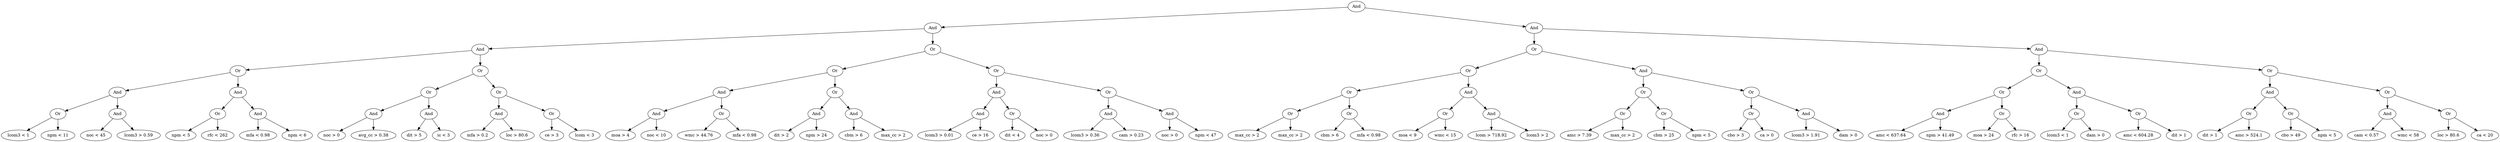 digraph G {
 1 [label = "And" ] 1->4; 4 [label = "And" ] 4->16; 16 [label = "And" ] 16->64; 64 [label = "Or" ] 64->256; 256 [label = "And" ] 256->1024; 1024 [label = "Or" ] 1024->4096; 4096 [label = "lcom3 < 1" ] 1024->4097; 4097 [label = "npm < 11" ] 256->1025; 1025 [label = "And" ] 1025->4100; 4100 [label = "noc < 45" ] 1025->4101; 4101 [label = "lcom3 > 0.59" ] 64->257; 257 [label = "And" ] 257->1028; 1028 [label = "Or" ] 1028->4112; 4112 [label = "npm < 5" ] 1028->4113; 4113 [label = "rfc < 262" ] 257->1029; 1029 [label = "And" ] 1029->4116; 4116 [label = "mfa < 0.98" ] 1029->4117; 4117 [label = "npm < 6" ] 16->65; 65 [label = "Or" ] 65->260; 260 [label = "Or" ] 260->1040; 1040 [label = "And" ] 1040->4160; 4160 [label = "noc > 0" ] 1040->4161; 4161 [label = "avg_cc > 0.38" ] 260->1041; 1041 [label = "And" ] 1041->4164; 4164 [label = "dit > 5" ] 1041->4165; 4165 [label = "ic < 3" ] 65->261; 261 [label = "Or" ] 261->1044; 1044 [label = "And" ] 1044->4176; 4176 [label = "mfa > 0.2" ] 1044->4177; 4177 [label = "loc > 80.6" ] 261->1045; 1045 [label = "Or" ] 1045->4180; 4180 [label = "ce > 3" ] 1045->4181; 4181 [label = "lcom < 3" ] 4->17; 17 [label = "Or" ] 17->68; 68 [label = "Or" ] 68->272; 272 [label = "And" ] 272->1088; 1088 [label = "And" ] 1088->4352; 4352 [label = "moa > 4" ] 1088->4353; 4353 [label = "noc < 10" ] 272->1089; 1089 [label = "Or" ] 1089->4356; 4356 [label = "wmc > 44.76" ] 1089->4357; 4357 [label = "mfa < 0.98" ] 68->273; 273 [label = "Or" ] 273->1092; 1092 [label = "And" ] 1092->4368; 4368 [label = "dit > 2" ] 1092->4369; 4369 [label = "npm > 24" ] 273->1093; 1093 [label = "And" ] 1093->4372; 4372 [label = "cbm > 6" ] 1093->4373; 4373 [label = "max_cc > 2" ] 17->69; 69 [label = "Or" ] 69->276; 276 [label = "And" ] 276->1104; 1104 [label = "And" ] 1104->4416; 4416 [label = "lcom3 > 0.01" ] 1104->4417; 4417 [label = "ce > 16" ] 276->1105; 1105 [label = "Or" ] 1105->4420; 4420 [label = "dit < 4" ] 1105->4421; 4421 [label = "noc > 0" ] 69->277; 277 [label = "Or" ] 277->1108; 1108 [label = "And" ] 1108->4432; 4432 [label = "lcom3 > 0.36" ] 1108->4433; 4433 [label = "cam > 0.23" ] 277->1109; 1109 [label = "And" ] 1109->4436; 4436 [label = "noc > 0" ] 1109->4437; 4437 [label = "npm < 47" ] 1->5; 5 [label = "And" ] 5->20; 20 [label = "Or" ] 20->80; 80 [label = "Or" ] 80->320; 320 [label = "Or" ] 320->1280; 1280 [label = "Or" ] 1280->5120; 5120 [label = "max_cc > 2" ] 1280->5121; 5121 [label = "max_cc > 2" ] 320->1281; 1281 [label = "Or" ] 1281->5124; 5124 [label = "cbm > 6" ] 1281->5125; 5125 [label = "mfa < 0.98" ] 80->321; 321 [label = "And" ] 321->1284; 1284 [label = "Or" ] 1284->5136; 5136 [label = "moa < 9" ] 1284->5137; 5137 [label = "wmc < 15" ] 321->1285; 1285 [label = "And" ] 1285->5140; 5140 [label = "lcom > 718.92" ] 1285->5141; 5141 [label = "lcom3 > 2" ] 20->81; 81 [label = "And" ] 81->324; 324 [label = "Or" ] 324->1296; 1296 [label = "Or" ] 1296->5184; 5184 [label = "amc > 7.39" ] 1296->5185; 5185 [label = "max_cc > 2" ] 324->1297; 1297 [label = "Or" ] 1297->5188; 5188 [label = "cbm > 25" ] 1297->5189; 5189 [label = "npm < 5" ] 81->325; 325 [label = "Or" ] 325->1300; 1300 [label = "Or" ] 1300->5200; 5200 [label = "cbo > 3" ] 1300->5201; 5201 [label = "ca > 0" ] 325->1301; 1301 [label = "And" ] 1301->5204; 5204 [label = "lcom3 > 1.91" ] 1301->5205; 5205 [label = "dam > 0" ] 5->21; 21 [label = "And" ] 21->84; 84 [label = "Or" ] 84->336; 336 [label = "Or" ] 336->1344; 1344 [label = "And" ] 1344->5376; 5376 [label = "amc < 637.64" ] 1344->5377; 5377 [label = "npm > 41.49" ] 336->1345; 1345 [label = "Or" ] 1345->5380; 5380 [label = "moa > 24" ] 1345->5381; 5381 [label = "rfc > 16" ] 84->337; 337 [label = "And" ] 337->1348; 1348 [label = "Or" ] 1348->5392; 5392 [label = "lcom3 < 1" ] 1348->5393; 5393 [label = "dam > 0" ] 337->1349; 1349 [label = "Or" ] 1349->5396; 5396 [label = "amc < 604.28" ] 1349->5397; 5397 [label = "dit > 1" ] 21->85; 85 [label = "Or" ] 85->340; 340 [label = "And" ] 340->1360; 1360 [label = "Or" ] 1360->5440; 5440 [label = "dit > 1" ] 1360->5441; 5441 [label = "amc > 524.1" ] 340->1361; 1361 [label = "Or" ] 1361->5444; 5444 [label = "cbo > 49" ] 1361->5445; 5445 [label = "npm < 5" ] 85->341; 341 [label = "Or" ] 341->1364; 1364 [label = "And" ] 1364->5456; 5456 [label = "cam < 0.57" ] 1364->5457; 5457 [label = "wmc < 58" ] 341->1365; 1365 [label = "Or" ] 1365->5460; 5460 [label = "loc > 80.6" ] 1365->5461; 5461 [label = "ca < 20" ]}

